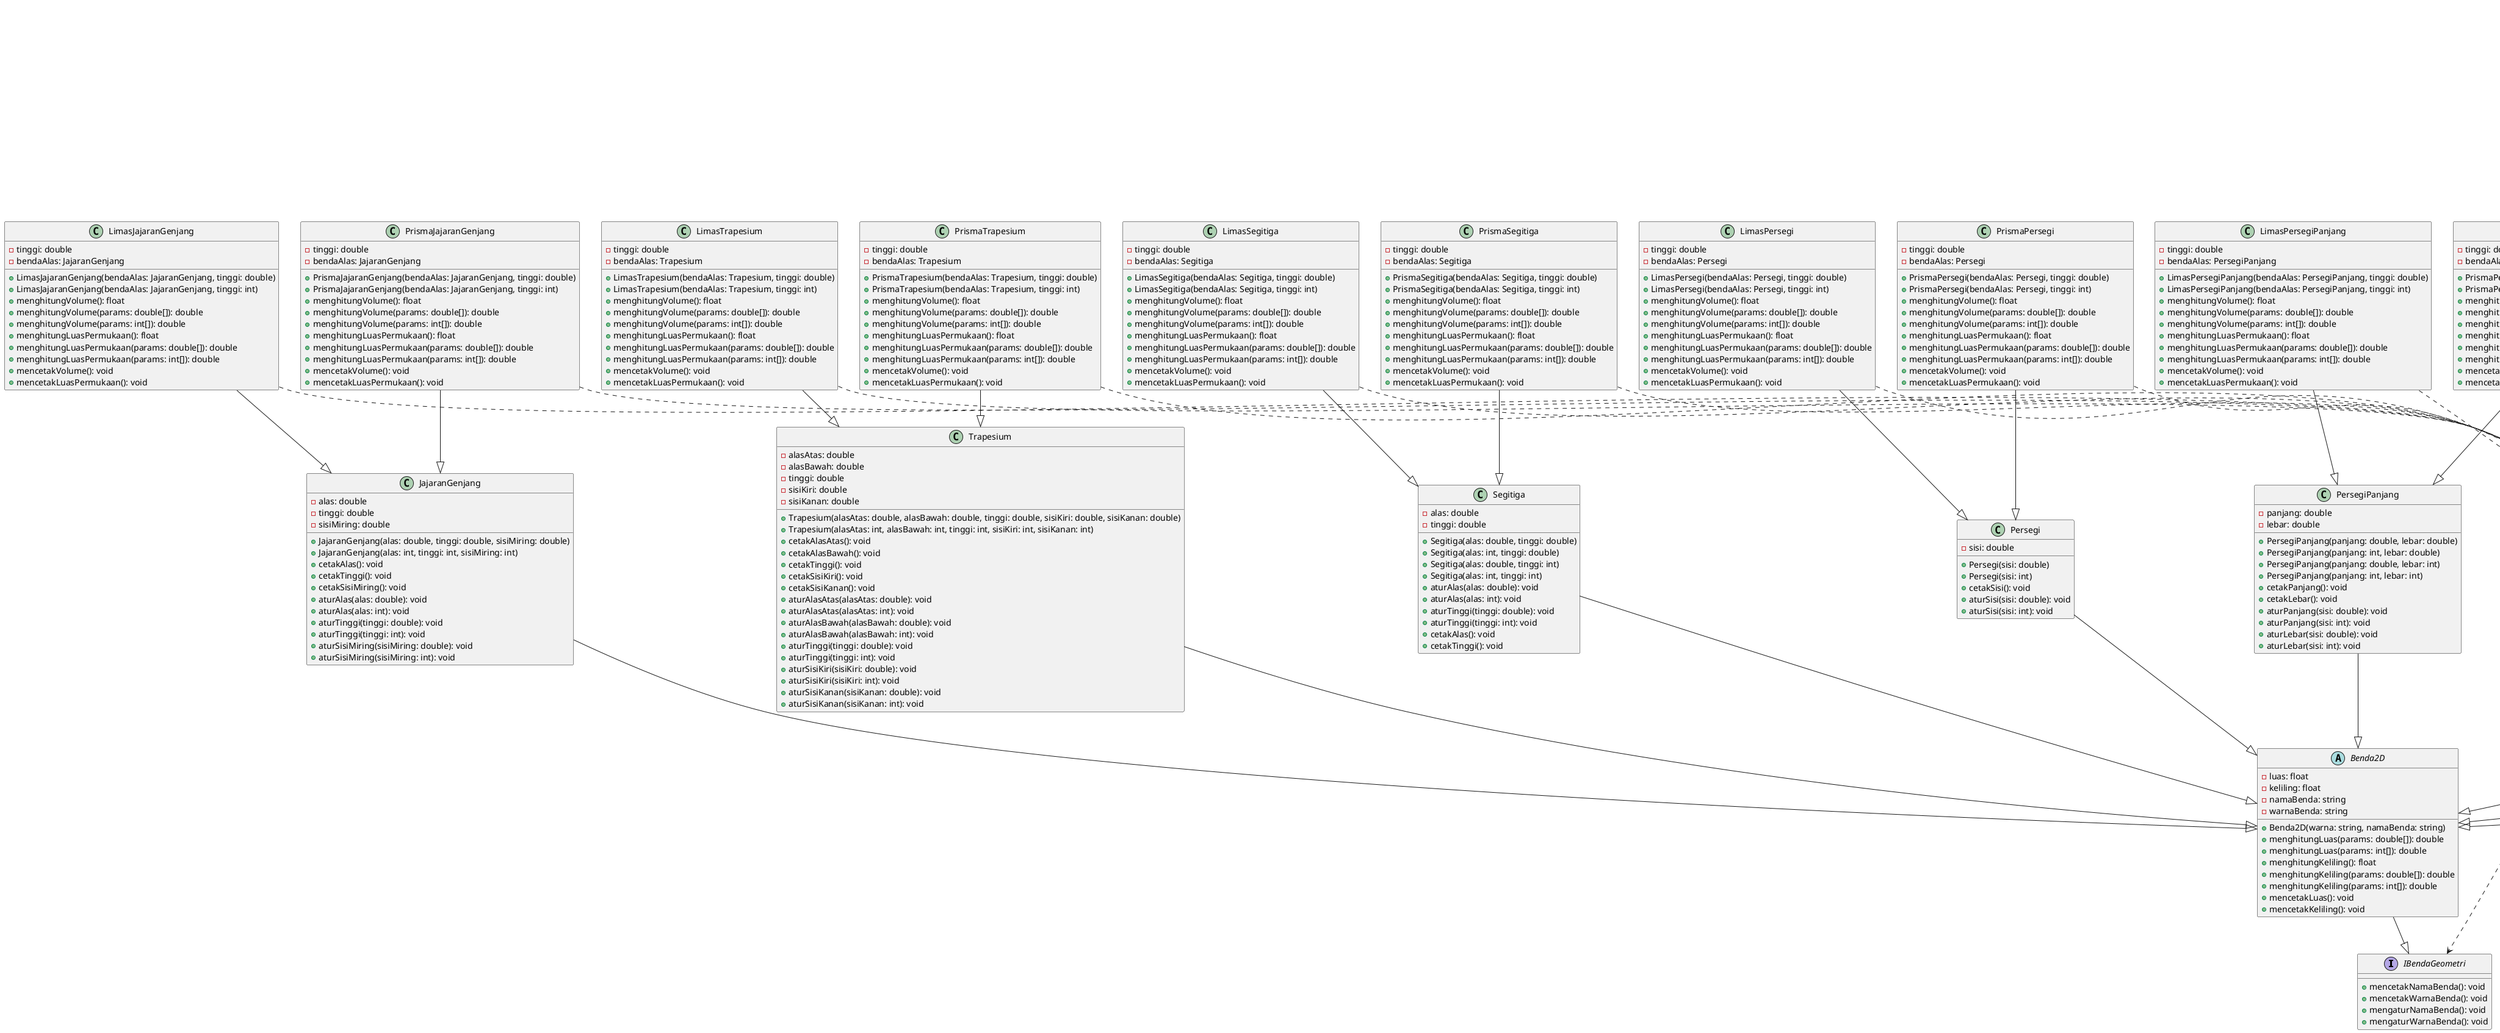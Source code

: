 @startuml UTSPbo
interface IBendaGeometri{
    + mencetakNamaBenda(): void
    + mencetakWarnaBenda(): void
    + mengaturNamaBenda(): void
    + mengaturWarnaBenda(): void
}

abstract class Benda2D {
    - luas: float
    - keliling: float
    - namaBenda: string
    - warnaBenda: string
    + Benda2D(warna: string, namaBenda: string)
    + menghitungLuas(params: double[]): double
    + menghitungLuas(params: int[]): double
    + menghitungKeliling(): float
    + menghitungKeliling(params: double[]): double
    + menghitungKeliling(params: int[]): double
    + mencetakLuas(): void
    + mencetakKeliling(): void
}

interface IBenda3D {
    + menghitungVolume(): float
    + menghitungVolume(params: double[]): double
    + menghitungVolume(params: int[]): double
    + menghitungLuasPermukaan(): float
    + menghitungLuasPermukaan(params: double[]): double
    + menghitungLuasPermukaan(params: int[]): double
    + mencetakVolume(): void
    + mencetakLuasPermukaan(): void
}

Benda2D --|> IBendaGeometri
IBenda3D ..> IBendaGeometri


' Benda 2D - Implementasi
class Segitiga {
    - alas: double
    - tinggi: double
    + Segitiga(alas: double, tinggi: double)
    + Segitiga(alas: int, tinggi: double)
    + Segitiga(alas: double, tinggi: int)
    + Segitiga(alas: int, tinggi: int)
    + aturAlas(alas: double): void
    + aturAlas(alas: int): void
    + aturTinggi(tinggi: double): void
    + aturTinggi(tinggi: int): void
    + cetakAlas(): void
    + cetakTinggi(): void
}

class Persegi {
    - sisi: double
    + Persegi(sisi: double)
    + Persegi(sisi: int)
    + cetakSisi(): void
    + aturSisi(sisi: double): void
    + aturSisi(sisi: int): void
}

class PersegiPanjang {
    - panjang: double
    - lebar: double
    + PersegiPanjang(panjang: double, lebar: double)
    + PersegiPanjang(panjang: int, lebar: double)
    + PersegiPanjang(panjang: double, lebar: int)
    + PersegiPanjang(panjang: int, lebar: int)
    + cetakPanjang(): void
    + cetakLebar(): void
    + aturPanjang(sisi: double): void
    + aturPanjang(sisi: int): void
    + aturLebar(sisi: double): void
    + aturLebar(sisi: int): void
}

class JajaranGenjang {
    - alas: double
    - tinggi: double
    - sisiMiring: double
    + JajaranGenjang(alas: double, tinggi: double, sisiMiring: double)
    + JajaranGenjang(alas: int, tinggi: int, sisiMiring: int)
    + cetakAlas(): void
    + cetakTinggi(): void
    + cetakSisiMiring(): void
    + aturAlas(alas: double): void
    + aturAlas(alas: int): void
    + aturTinggi(tinggi: double): void
    + aturTinggi(tinggi: int): void
    + aturSisiMiring(sisiMiring: double): void
    + aturSisiMiring(sisiMiring: int): void
}

class Trapesium {
    - alasAtas: double
    - alasBawah: double
    - tinggi: double
    - sisiKiri: double
    - sisiKanan: double
    + Trapesium(alasAtas: double, alasBawah: double, tinggi: double, sisiKiri: double, sisiKanan: double)
    + Trapesium(alasAtas: int, alasBawah: int, tinggi: int, sisiKiri: int, sisiKanan: int)
    + cetakAlasAtas(): void
    + cetakAlasBawah(): void
    + cetakTinggi(): void
    + cetakSisiKiri(): void
    + cetakSisiKanan(): void
    + aturAlasAtas(alasAtas: double): void
    + aturAlasAtas(alasAtas: int): void
    + aturAlasBawah(alasBawah: double): void
    + aturAlasBawah(alasBawah: int): void
    + aturTinggi(tinggi: double): void
    + aturTinggi(tinggi: int): void
    + aturSisiKiri(sisiKiri: double): void
    + aturSisiKiri(sisiKiri: int): void
    + aturSisiKanan(sisiKanan: double): void
    + aturSisiKanan(sisiKanan: int): void
}

class BelahKetupat {
    - diagonal1: double
    - diagonal2: double
    - sisi: double
    + BelahKetupat(diagonal1: double, diagonal2: double, sisi: double)
    + BelahKetupat(diagonal1: int, diagonal2: int, sisi: int)
    + cetakDiagonal1(): void
    + cetakDiagonal2(): void
    + cetakSisi(): void
    + aturDiagonal1(diagonal1: double): void
    + aturDiagonal1(diagonal1: int): void
    + aturDiagonal2(diagonal2: double): void
    + aturDiagonal2(diagonal2: int): void
    + aturSisi(sisi: double): void
    + aturSisi(sisi: int): void
}

class LayangLayang {
    - diagonal1: double
    - diagonal2: double
    - sisiPendek: double
    - sisiPanjang: double
    + LayangLayang(diagonal1: double, diagonal2: double, sisiPendek: double, sisiPanjang: double)
    + LayangLayang(diagonal1: int, diagonal2: int, sisiPendek: int, sisiPanjang: int)
    + cetakDiagonal1(): void
    + cetakDiagonal2(): void
    + cetakSisiPendek(): void
    + cetakSisiPanjang(): void
    + aturDiagonal1(diagonal1: double): void
    + aturDiagonal1(diagonal1: int): void
    + aturDiagonal2(diagonal2: double): void
    + aturDiagonal2(diagonal2: int): void
    + aturSisiPendek(sisiPendek: double): void
    + aturSisiPendek(sisiPendek: int): void
    + aturSisiPanjang(sisiPanjang: double): void
    + aturSisiPanjang(sisiPanjang: int): void
}

class Lingkaran {
    - radius: double
    + Lingkaran(radius: double)
    + Lingkaran(radius: int)
    + cetakRadius(): void
    + aturRadius(radius: double): void
    + aturRadius(radius: int): void
}

class TemberengLingkaran {
    - sudut: double  
    + TemberengLingkaran(radius: double, sudut: double)
    + TemberengLingkaran(radius: int, sudut: int)
    + cetakSudut(): void
    + aturSudut(sudut: double): void
    + aturSudut(sudut: int): void
}

TemberengLingkaran --|> Lingkaran

class JuringLingkaran {
    - sudut: double  
    + JuringLingkaran(radius: double, sudut: double)
    + JuringLingkaran(radius: int, sudut: int)
    + cetakSudut(): void
    + aturSudut(sudut: double): void
    + aturSudut(sudut: int): void
}
JuringLingkaran --|> Lingkaran

Segitiga --|> Benda2D
Persegi --|> Benda2D
PersegiPanjang --|> Benda2D
JajaranGenjang --|> Benda2D
Trapesium --|> Benda2D
BelahKetupat --|> Benda2D
LayangLayang --|> Benda2D
Lingkaran --|> Benda2D

' ================= PRISMA =================
class PrismaSegitiga {
    - tinggi: double
    - bendaAlas: Segitiga
    + PrismaSegitiga(bendaAlas: Segitiga, tinggi: double)
    + PrismaSegitiga(bendaAlas: Segitiga, tinggi: int)
    + menghitungVolume(): float
    + menghitungVolume(params: double[]): double
    + menghitungVolume(params: int[]): double
    + menghitungLuasPermukaan(): float
    + menghitungLuasPermukaan(params: double[]): double
    + menghitungLuasPermukaan(params: int[]): double
    + mencetakVolume(): void
    + mencetakLuasPermukaan(): void
}
PrismaSegitiga --|> Segitiga
PrismaSegitiga ..|> IBenda3D

class PrismaPersegi {
    - tinggi: double
    - bendaAlas: Persegi
    + PrismaPersegi(bendaAlas: Persegi, tinggi: double)
    + PrismaPersegi(bendaAlas: Persegi, tinggi: int)
    + menghitungVolume(): float
    + menghitungVolume(params: double[]): double
    + menghitungVolume(params: int[]): double
    + menghitungLuasPermukaan(): float
    + menghitungLuasPermukaan(params: double[]): double
    + menghitungLuasPermukaan(params: int[]): double
    + mencetakVolume(): void
    + mencetakLuasPermukaan(): void
}
PrismaPersegi --|> Persegi
PrismaPersegi ..|> IBenda3D

class PrismaPersegiPanjang {
    - tinggi: double
    - bendaAlas: PersegiPanjang
    + PrismaPersegiPanjang(bendaAlas: PersegiPanjang, tinggi: double)
    + PrismaPersegiPanjang(bendaAlas: PersegiPanjang, tinggi: int)
    + menghitungVolume(): float
    + menghitungVolume(params: double[]): double
    + menghitungVolume(params: int[]): double
    + menghitungLuasPermukaan(): float
    + menghitungLuasPermukaan(params: double[]): double
    + menghitungLuasPermukaan(params: int[]): double
    + mencetakVolume(): void
    + mencetakLuasPermukaan(): void
}
PrismaPersegiPanjang --|> PersegiPanjang
PrismaPersegiPanjang ..|> IBenda3D

class PrismaJajaranGenjang {
    - tinggi: double
    - bendaAlas: JajaranGenjang
    + PrismaJajaranGenjang(bendaAlas: JajaranGenjang, tinggi: double)
    + PrismaJajaranGenjang(bendaAlas: JajaranGenjang, tinggi: int)
    + menghitungVolume(): float
    + menghitungVolume(params: double[]): double
    + menghitungVolume(params: int[]): double
    + menghitungLuasPermukaan(): float
    + menghitungLuasPermukaan(params: double[]): double
    + menghitungLuasPermukaan(params: int[]): double
    + mencetakVolume(): void
    + mencetakLuasPermukaan(): void
}
PrismaJajaranGenjang --|> JajaranGenjang
PrismaJajaranGenjang ..|> IBenda3D

class PrismaTrapesium {
    - tinggi: double
    - bendaAlas: Trapesium
    + PrismaTrapesium(bendaAlas: Trapesium, tinggi: double)
    + PrismaTrapesium(bendaAlas: Trapesium, tinggi: int)
    + menghitungVolume(): float
    + menghitungVolume(params: double[]): double
    + menghitungVolume(params: int[]): double
    + menghitungLuasPermukaan(): float
    + menghitungLuasPermukaan(params: double[]): double
    + menghitungLuasPermukaan(params: int[]): double
    + mencetakVolume(): void
    + mencetakLuasPermukaan(): void
}
PrismaTrapesium --|> Trapesium
PrismaTrapesium ..|> IBenda3D

class PrismaBelahKetupat {
    - tinggi: double
    - bendaAlas: BelahKetupat
    + PrismaBelahKetupat(bendaAlas: BelahKetupat, tinggi: double)
    + PrismaBelahKetupat(bendaAlas: BelahKetupat, tinggi: int)
    + menghitungVolume(): float
    + menghitungVolume(params: double[]): double
    + menghitungVolume(params: int[]): double
    + menghitungLuasPermukaan(): float
    + menghitungLuasPermukaan(params: double[]): double
    + menghitungLuasPermukaan(params: int[]): double
    + mencetakVolume(): void
    + mencetakLuasPermukaan(): void
}
PrismaBelahKetupat --|> BelahKetupat
PrismaBelahKetupat ..|> IBenda3D

class PrismaLayangLayang {
    - tinggi: double
    - bendaAlas: LayangLayang
    + PrismaLayangLayang(bendaAlas: LayangLayang, tinggi: double)
    + PrismaLayangLayang(bendaAlas: LayangLayang, tinggi: int)
    + menghitungVolume(): float
    + menghitungVolume(params: double[]): double
    + menghitungVolume(params: int[]): double
    + menghitungLuasPermukaan(): float
    + menghitungLuasPermukaan(params: double[]): double
    + menghitungLuasPermukaan(params: int[]): double
    + mencetakVolume(): void
    + mencetakLuasPermukaan(): void
}
PrismaLayangLayang --|> LayangLayang
PrismaLayangLayang ..|> IBenda3D

' ================= LIMAS =================
class LimasSegitiga {
    - tinggi: double
    - bendaAlas: Segitiga
    + LimasSegitiga(bendaAlas: Segitiga, tinggi: double)
    + LimasSegitiga(bendaAlas: Segitiga, tinggi: int)
    + menghitungVolume(): float
    + menghitungVolume(params: double[]): double
    + menghitungVolume(params: int[]): double
    + menghitungLuasPermukaan(): float
    + menghitungLuasPermukaan(params: double[]): double
    + menghitungLuasPermukaan(params: int[]): double
    + mencetakVolume(): void
    + mencetakLuasPermukaan(): void
}
LimasSegitiga --|> Segitiga
LimasSegitiga ..|> IBenda3D

class LimasPersegi {
    - tinggi: double
    - bendaAlas: Persegi
    + LimasPersegi(bendaAlas: Persegi, tinggi: double)
    + LimasPersegi(bendaAlas: Persegi, tinggi: int)
    + menghitungVolume(): float
    + menghitungVolume(params: double[]): double
    + menghitungVolume(params: int[]): double
    + menghitungLuasPermukaan(): float
    + menghitungLuasPermukaan(params: double[]): double
    + menghitungLuasPermukaan(params: int[]): double
    + mencetakVolume(): void
    + mencetakLuasPermukaan(): void
}
LimasPersegi --|> Persegi
LimasPersegi ..|> IBenda3D

class LimasPersegiPanjang {
    - tinggi: double
    - bendaAlas: PersegiPanjang
    + LimasPersegiPanjang(bendaAlas: PersegiPanjang, tinggi: double)
    + LimasPersegiPanjang(bendaAlas: PersegiPanjang, tinggi: int)
    + menghitungVolume(): float
    + menghitungVolume(params: double[]): double
    + menghitungVolume(params: int[]): double
    + menghitungLuasPermukaan(): float
    + menghitungLuasPermukaan(params: double[]): double
    + menghitungLuasPermukaan(params: int[]): double
    + mencetakVolume(): void
    + mencetakLuasPermukaan(): void
}
LimasPersegiPanjang --|> PersegiPanjang
LimasPersegiPanjang ..|> IBenda3D

class LimasJajaranGenjang {
    - tinggi: double
    - bendaAlas: JajaranGenjang
    + LimasJajaranGenjang(bendaAlas: JajaranGenjang, tinggi: double)
    + LimasJajaranGenjang(bendaAlas: JajaranGenjang, tinggi: int)
    + menghitungVolume(): float
    + menghitungVolume(params: double[]): double
    + menghitungVolume(params: int[]): double
    + menghitungLuasPermukaan(): float
    + menghitungLuasPermukaan(params: double[]): double
    + menghitungLuasPermukaan(params: int[]): double
    + mencetakVolume(): void
    + mencetakLuasPermukaan(): void
}
LimasJajaranGenjang --|> JajaranGenjang
LimasJajaranGenjang ..|> IBenda3D

class LimasTrapesium {
    - tinggi: double
    - bendaAlas: Trapesium
    + LimasTrapesium(bendaAlas: Trapesium, tinggi: double)
    + LimasTrapesium(bendaAlas: Trapesium, tinggi: int)
    + menghitungVolume(): float
    + menghitungVolume(params: double[]): double
    + menghitungVolume(params: int[]): double
    + menghitungLuasPermukaan(): float
    + menghitungLuasPermukaan(params: double[]): double
    + menghitungLuasPermukaan(params: int[]): double
    + mencetakVolume(): void
    + mencetakLuasPermukaan(): void
}
LimasTrapesium --|> Trapesium
LimasTrapesium ..|> IBenda3D

class LimasBelahKetupat {
    - tinggi: double
    - bendaAlas: BelahKetupat
    + LimasBelahKetupat(bendaAlas: BelahKetupat, tinggi: double)
    + LimasBelahKetupat(bendaAlas: BelahKetupat, tinggi: int)
    + menghitungVolume(): float
    + menghitungVolume(params: double[]): double
    + menghitungVolume(params: int[]): double
    + menghitungLuasPermukaan(): float
    + menghitungLuasPermukaan(params: double[]): double
    + menghitungLuasPermukaan(params: int[]): double
    + mencetakVolume(): void
    + mencetakLuasPermukaan(): void
}
LimasBelahKetupat --|> BelahKetupat
LimasBelahKetupat ..|> IBenda3D

class LimasLayangLayang {
    - tinggi: double
    - bendaAlas: LayangLayang
    + LimasLayangLayang(bendaAlas: LayangLayang, tinggi: double)
    + LimasLayangLayang(bendaAlas: LayangLayang, tinggi: int)
    + menghitungVolume(): float
    + menghitungVolume(params: double[]): double
    + menghitungVolume(params: int[]): double
    + menghitungLuasPermukaan(): float
    + menghitungLuasPermukaan(params: double[]): double
    + menghitungLuasPermukaan(params: int[]): double
    + mencetakVolume(): void
    + mencetakLuasPermukaan(): void
}
LimasLayangLayang --|> LayangLayang
LimasLayangLayang ..|> IBenda3D

' ============== BANGUN PUTAR ==============
class Tabung {
    - tinggi: double
    - bendaAlas: Lingkaran
    + Tabung(bendaAlas: Lingkaran, tinggi: double)
    + Tabung(bendaAlas: Lingkaran, tinggi: int)
    + menghitungVolume(): float
    + menghitungVolume(params: double[]): double
    + menghitungVolume(params: int[]): double
    + menghitungLuasPermukaan(): float
    + menghitungLuasPermukaan(params: double[]): double
    + menghitungLuasPermukaan(params: int[]): double
    + mencetakVolume(): void
    + mencetakLuasPermukaan(): void
}
Tabung --|> Lingkaran
Tabung ..|> IBenda3D

class Kerucut {
    - tinggi: double
    - bendaAlas: Lingkaran
    + Kerucut(bendaAlas: Lingkaran, tinggi: double)
    + Kerucut(bendaAlas: Lingkaran, tinggi: int)
    + menghitungVolume(): float
    + menghitungVolume(params: double[]): double
    + menghitungVolume(params: int[]): double
    + menghitungLuasPermukaan(): float
    + menghitungLuasPermukaan(params: double[]): double
    + menghitungLuasPermukaan(params: int[]): double
    + mencetakVolume(): void
    + mencetakLuasPermukaan(): void
}
Kerucut --|> Lingkaran
Kerucut ..|> IBenda3D

class KerucutTerpancung {
    - tinggi: double
    - alas: Lingkaran
    - pancungan: Kerucut
    + KerucutTerpancung(alas: Lingkaran, tinggi: double, pancungan: Kerucut)
    + KerucutTerpancung(alas: Lingkaran, tinggi: int, pancungan: Kerucut)
    + menghitungVolume(): float
    + menghitungVolume(params: double[]): double
    + menghitungVolume(params: int[]): double
    + menghitungLuasPermukaan(): float
    + menghitungLuasPermukaan(params: double[]): double
    + menghitungLuasPermukaan(params: int[]): double
    + mencetakVolume(): void
    + mencetakLuasPermukaan(): void
}
KerucutTerpancung --|> Kerucut 
KerucutTerpancung ..|> IBenda3D

class Bola {
    - radius: double
    + Bola(radius: double)
    + Bola(radius: int)
    + menghitungVolume(): float
    + menghitungVolume(params: double[]): double
    + menghitungVolume(params: int[]): double
    + menghitungLuasPermukaan(): float
    + menghitungLuasPermukaan(params: double[]): double
    + menghitungLuasPermukaan(params: int[]): double
    + mencetakVolume(): void
    + mencetakLuasPermukaan(): void
}
Bola --|> Lingkaran
Bola ..|> IBenda3D

class TemberengBola {
    - tinggi: double
    + TemberengBola(radius: double, tinggi: double)
    + TemberengBola(radius: int, tinggi: int)
    + menghitungVolume(): float
    + menghitungVolume(params: double[]): double
    + menghitungVolume(params: int[]): double
    + menghitungLuasPermukaan(): float
    + menghitungLuasPermukaan(params: double[]): double
    + menghitungLuasPermukaan(params: int[]): double
    + mencetakVolume(): void
    + mencetakLuasPermukaan(): void
}
TemberengBola --|> Bola 
TemberengBola ..|> IBenda3D

class JuringBola {
    - sudut: double
    + JuringBola(radius: double, sudut: double)
    + JuringBola(radius: int, sudut: int)
    + menghitungVolume(): float
    + menghitungVolume(params: double[]): double
    + menghitungVolume(params: int[]): double
    + menghitungLuasPermukaan(): float
    + menghitungLuasPermukaan(params: double[]): double
    + menghitungLuasPermukaan(params: int[]): double
    + mencetakVolume(): void
    + mencetakLuasPermukaan(): void
}
JuringBola --|> Bola 
JuringBola ..|> IBenda3D

class CincinBola {
    - radiusCincin: double
    + CincinBola(radiusBola: double, radiusCincin: double)
    + CincinBola(radiusBola: int, radiusCincin: int)
    + menghitungVolume(): float
    + menghitungVolume(params: double[]): double
    + menghitungVolume(params: int[]): double
    + menghitungLuasPermukaan(): float
    + menghitungLuasPermukaan(params: double[]): double
    + menghitungLuasPermukaan(params: int[]): double
    + mencetakVolume(): void
    + mencetakLuasPermukaan(): void
}
CincinBola --|> Bola 
CincinBola ..|> IBenda3D

@enduml








